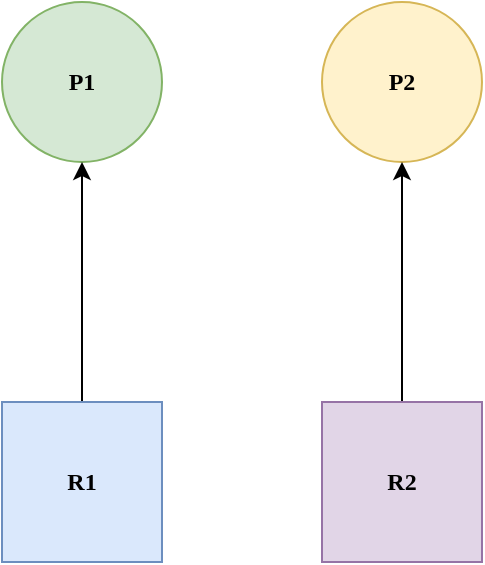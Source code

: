 <mxfile version="14.4.3" type="device"><diagram id="U4QGhb9N2xuxU6Sv7WeN" name="Page-1"><mxGraphModel dx="946" dy="587" grid="1" gridSize="10" guides="1" tooltips="1" connect="1" arrows="1" fold="1" page="1" pageScale="1" pageWidth="827" pageHeight="1169" math="0" shadow="0"><root><mxCell id="0"/><mxCell id="1" parent="0"/><mxCell id="inH9QY8KBqgrVtEV5jTE-1" value="P1" style="ellipse;whiteSpace=wrap;html=1;aspect=fixed;fillColor=#d5e8d4;strokeColor=#82b366;fontFamily=Fira Sans;fontStyle=1" vertex="1" parent="1"><mxGeometry x="200" y="120" width="80" height="80" as="geometry"/></mxCell><mxCell id="inH9QY8KBqgrVtEV5jTE-2" value="P2" style="ellipse;whiteSpace=wrap;html=1;aspect=fixed;fillColor=#fff2cc;strokeColor=#d6b656;fontFamily=Fira Sans;fontStyle=1" vertex="1" parent="1"><mxGeometry x="360" y="120" width="80" height="80" as="geometry"/></mxCell><mxCell id="inH9QY8KBqgrVtEV5jTE-7" style="edgeStyle=orthogonalEdgeStyle;rounded=0;orthogonalLoop=1;jettySize=auto;html=1;fontFamily=Fira Sans;" edge="1" parent="1" source="inH9QY8KBqgrVtEV5jTE-3" target="inH9QY8KBqgrVtEV5jTE-1"><mxGeometry relative="1" as="geometry"/></mxCell><mxCell id="inH9QY8KBqgrVtEV5jTE-3" value="R1" style="whiteSpace=wrap;html=1;aspect=fixed;fillColor=#dae8fc;strokeColor=#6c8ebf;fontFamily=Fira Sans;fontStyle=1" vertex="1" parent="1"><mxGeometry x="200" y="320" width="80" height="80" as="geometry"/></mxCell><mxCell id="inH9QY8KBqgrVtEV5jTE-8" style="edgeStyle=orthogonalEdgeStyle;rounded=0;orthogonalLoop=1;jettySize=auto;html=1;fontFamily=Fira Sans;" edge="1" parent="1" source="inH9QY8KBqgrVtEV5jTE-5" target="inH9QY8KBqgrVtEV5jTE-2"><mxGeometry relative="1" as="geometry"/></mxCell><mxCell id="inH9QY8KBqgrVtEV5jTE-5" value="R2" style="whiteSpace=wrap;html=1;aspect=fixed;fillColor=#e1d5e7;strokeColor=#9673a6;fontFamily=Fira Sans;fontStyle=1" vertex="1" parent="1"><mxGeometry x="360" y="320" width="80" height="80" as="geometry"/></mxCell></root></mxGraphModel></diagram></mxfile>